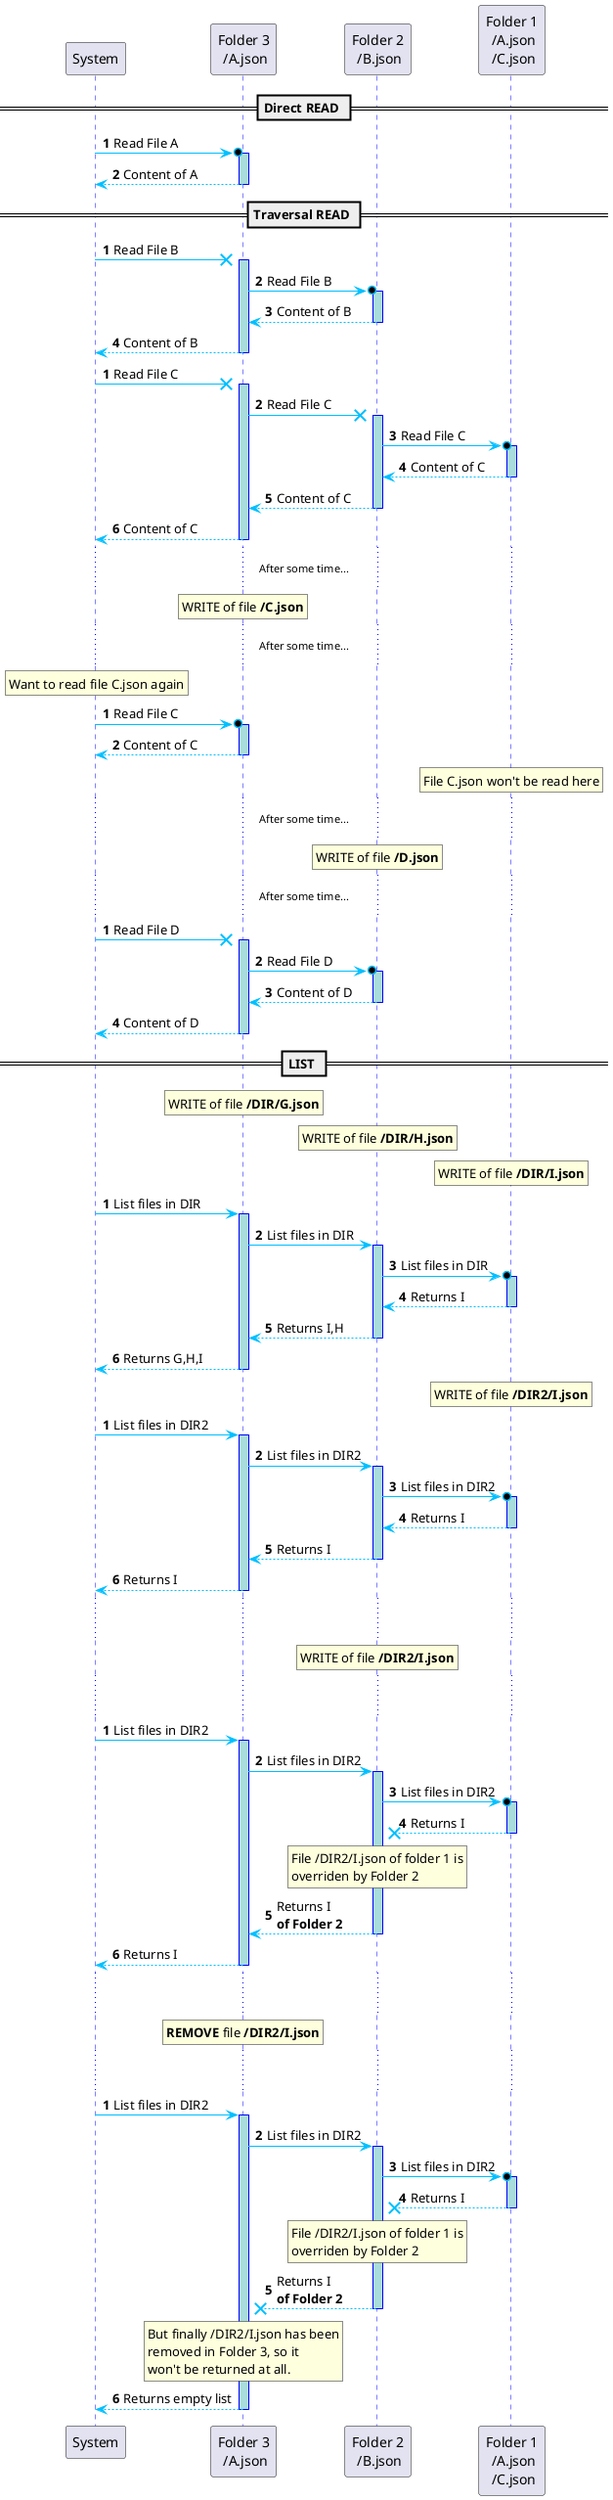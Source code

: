 @startuml

skinparam sequence {
	ArrowColor DeepSkyBlue
	ActorBorderColor DeepSkyBlue
	LifeLineBorderColor blue
	LifeLineBackgroundColor #A9DCDF
}

participant "System" as S
participant "Folder 3\n /A.json" as F3
participant "Folder 2\n /B.json" as F2
participant "Folder 1\n /A.json\n /C.json" as F1

== Direct READ ==


autonumber
S ->o F3 : Read File A
activate F3

F3 --> S : Content of A
deactivate F3



== Traversal READ ==



autonumber
S ->x F3 : Read File B
activate F3
F3 ->o F2 : Read File B
activate F2
F2 --> F3 : Content of B
deactivate F2
F3 --> S : Content of B
deactivate F3

autonumber
S ->x F3 : Read File C
activate F3
F3 ->x F2 : Read File C
activate F2
F2 ->o F1 : Read File C
activate F1
F1 --> F2 : Content of C
deactivate F1
F2 --> F3 : Content of C
deactivate F2
F3 --> S : Content of C
deactivate F3

... After some time... ...

rnote over F3
 WRITE of file **/C.json**
endrnote

... After some time... ...

rnote over S
 Want to read file C.json again
endrnote

autonumber
S ->o F3 : Read File C
activate F3

F3 --> S : Content of C
deactivate F3

rnote over F1
 File C.json won't be read here
endrnote

... After some time... ...

rnote over F2
 WRITE of file **/D.json**
endrnote

... After some time... ...

autonumber
S ->x F3 : Read File D
activate F3

F3 ->o F2 : Read File D
activate F2

F2 --> F3 : Content of D
deactivate F2

F3 --> S : Content of D
deactivate F3



== LIST ==

rnote over F3
 WRITE of file **/DIR/G.json**
endrnote

rnote over F2
 WRITE of file **/DIR/H.json**
endrnote

rnote over F1
 WRITE of file **/DIR/I.json**
endrnote


autonumber
S -> F3 : List files in DIR
activate F3
F3 -> F2 : List files in DIR
activate F2
F2 ->o F1 : List files in DIR
activate F1
F1 --> F2 : Returns I
deactivate F1
F2 --> F3 : Returns I,H
deactivate F2
F3 --> S : Returns G,H,I
deactivate F3

rnote over F1
 WRITE of file **/DIR2/I.json**
endrnote

autonumber
S -> F3 : List files in DIR2
activate F3
F3 -> F2 : List files in DIR2
activate F2
F2 ->o F1 : List files in DIR2
activate F1
F1 --> F2 : Returns I
deactivate F1
F2 --> F3 : Returns I
deactivate F2
F3 --> S : Returns I
deactivate F3

... ...

rnote over F2
 WRITE of file **/DIR2/I.json**
endrnote

... ...

autonumber
S -> F3 : List files in DIR2
activate F3
F3 -> F2 : List files in DIR2
activate F2
F2 ->o F1 : List files in DIR2
activate F1
F1 -->x F2 : Returns I
deactivate F1

rnote over F2
 File /DIR2/I.json of folder 1 is
 overriden by Folder 2
endrnote
F2 --> F3 : Returns I\n**of Folder 2**
deactivate F2
F3 --> S : Returns I
deactivate F3

... ...


rnote over F3
 **REMOVE** file **/DIR2/I.json**
endrnote

... ...

autonumber
S -> F3 : List files in DIR2
activate F3
F3 -> F2 : List files in DIR2
activate F2
F2 ->o F1 : List files in DIR2
activate F1
F1 -->x F2 : Returns I

rnote over F2
 File /DIR2/I.json of folder 1 is
 overriden by Folder 2
endrnote
deactivate F1
F2 -->x F3 : Returns I\n**of Folder 2**

rnote over F3
 But finally /DIR2/I.json has been
 removed in Folder 3, so it
 won't be returned at all.
endrnote
deactivate F2
F3 --> S : Returns empty list
deactivate F3

@enduml